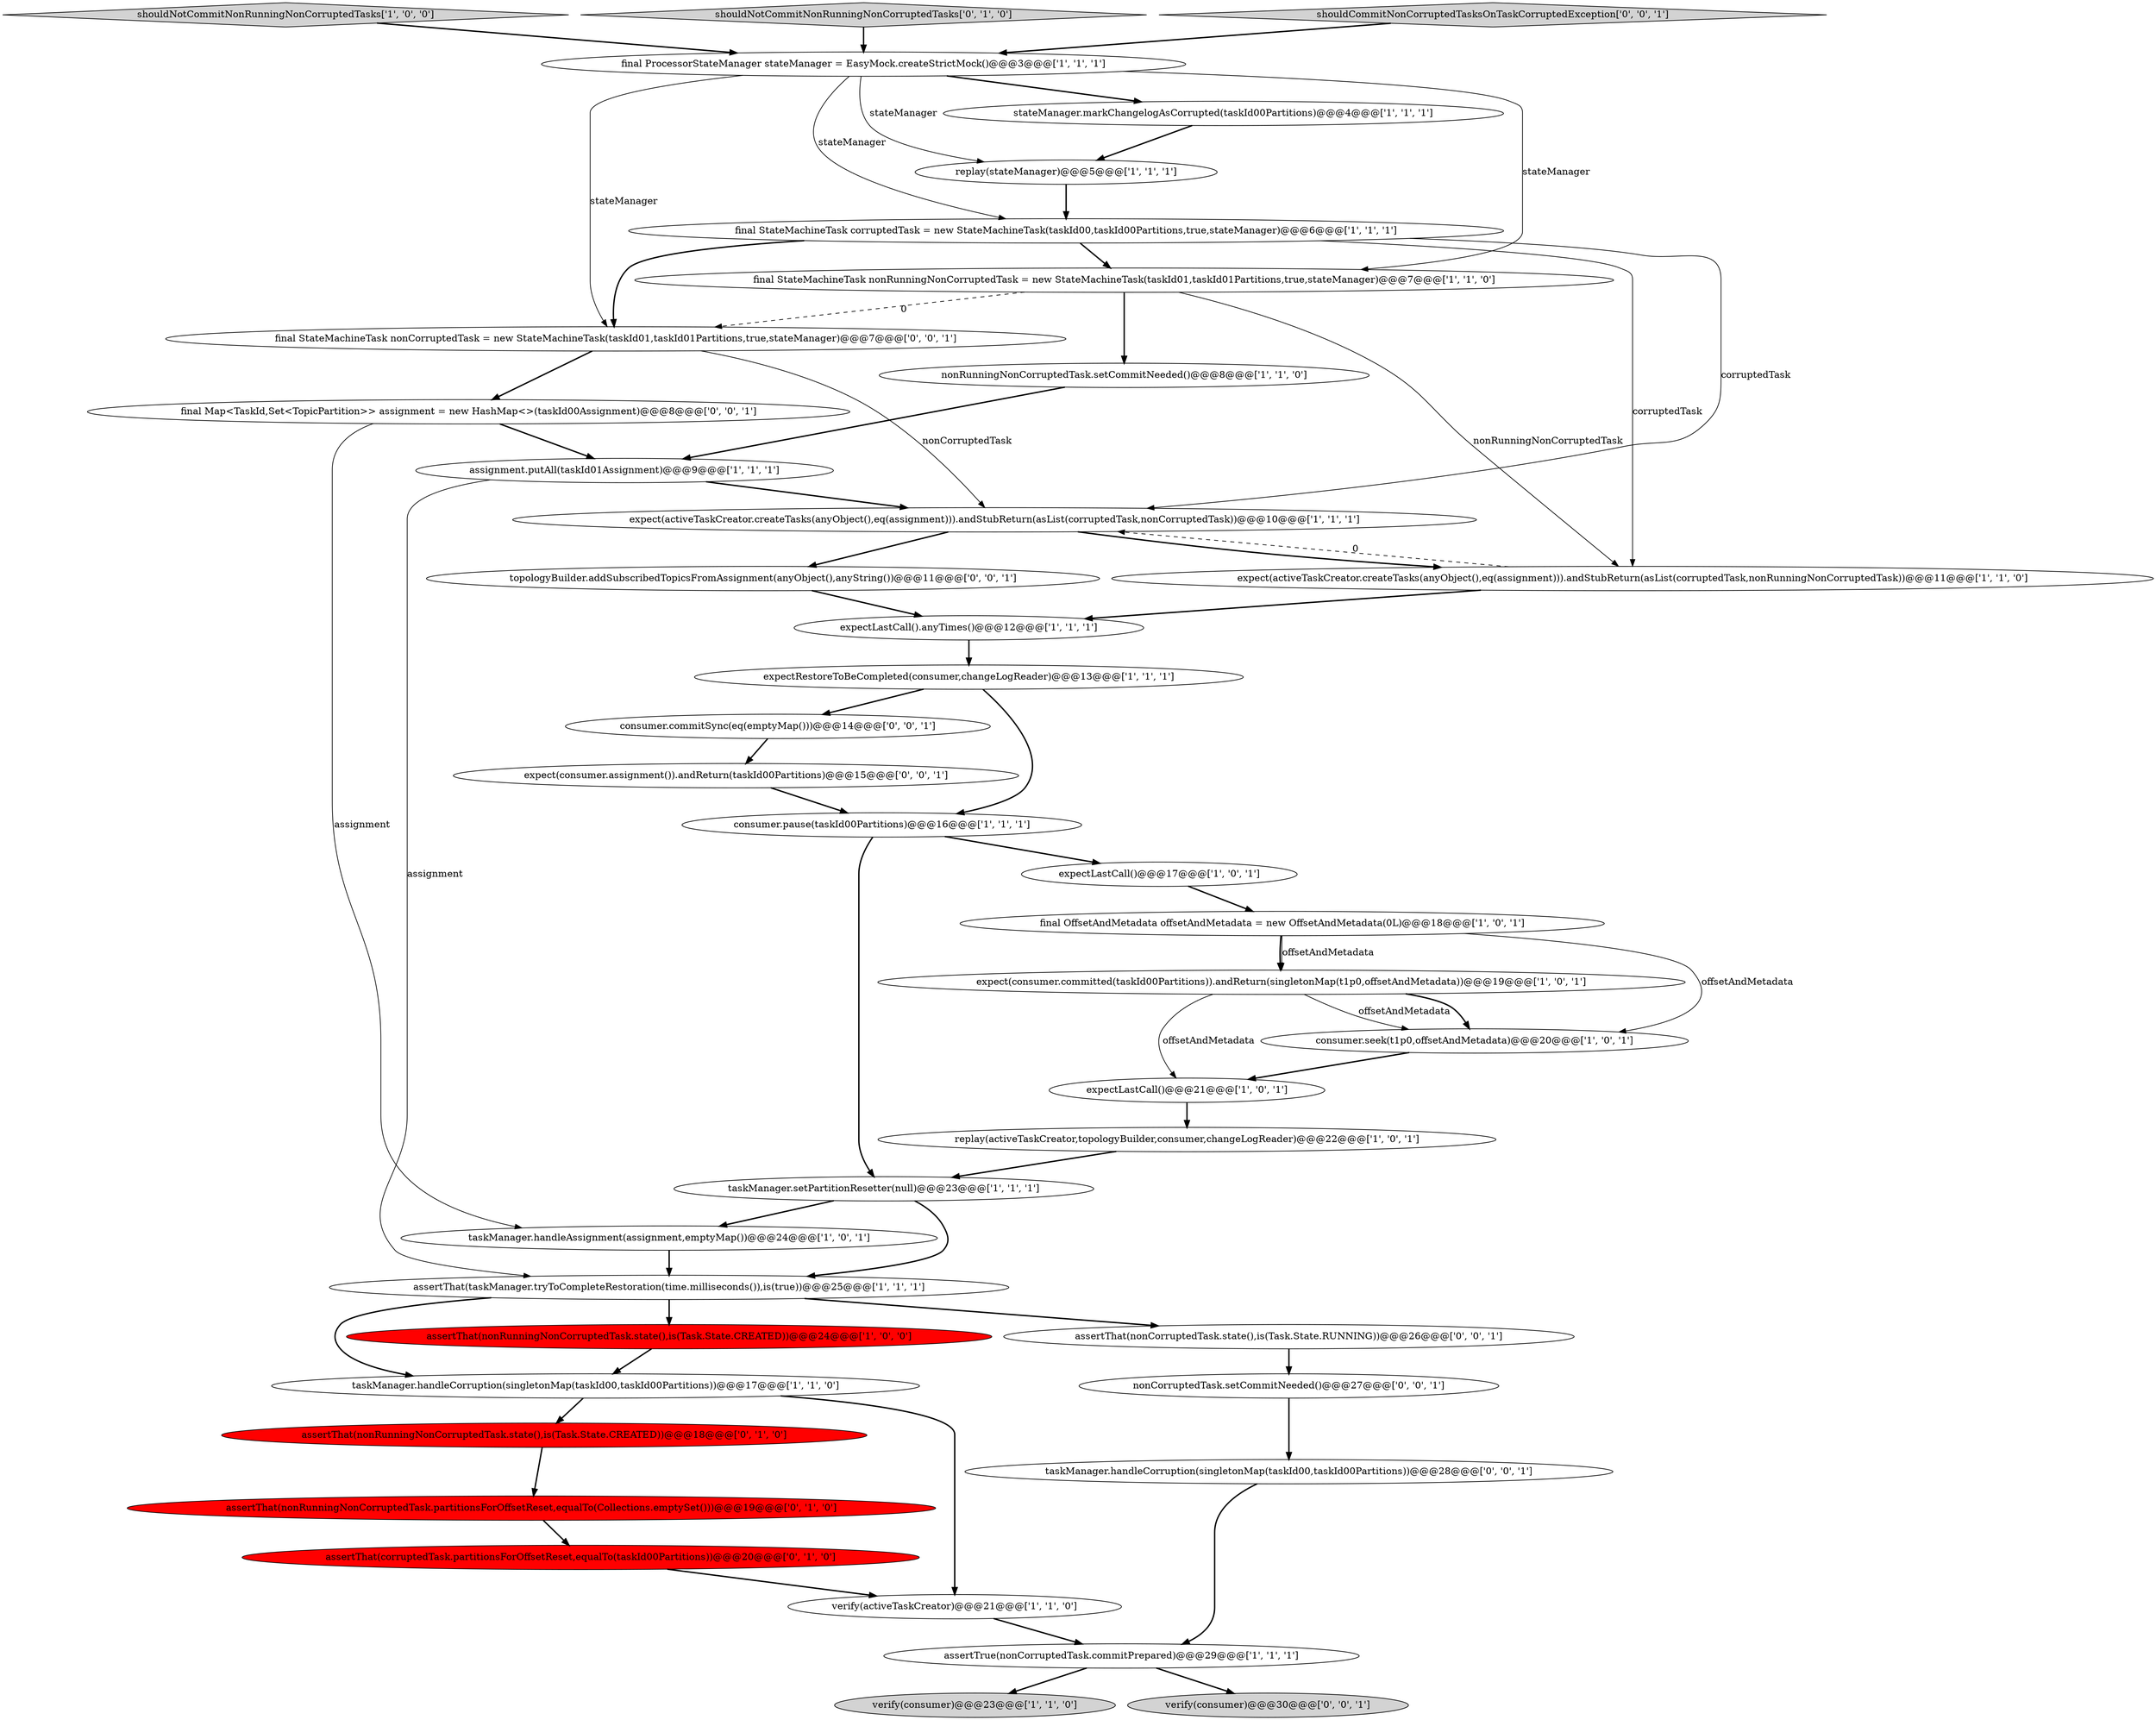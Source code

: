 digraph {
16 [style = filled, label = "taskManager.setPartitionResetter(null)@@@23@@@['1', '1', '1']", fillcolor = white, shape = ellipse image = "AAA0AAABBB1BBB"];
25 [style = filled, label = "expect(consumer.committed(taskId00Partitions)).andReturn(singletonMap(t1p0,offsetAndMetadata))@@@19@@@['1', '0', '1']", fillcolor = white, shape = ellipse image = "AAA0AAABBB1BBB"];
8 [style = filled, label = "expectLastCall()@@@17@@@['1', '0', '1']", fillcolor = white, shape = ellipse image = "AAA0AAABBB1BBB"];
3 [style = filled, label = "final StateMachineTask corruptedTask = new StateMachineTask(taskId00,taskId00Partitions,true,stateManager)@@@6@@@['1', '1', '1']", fillcolor = white, shape = ellipse image = "AAA0AAABBB1BBB"];
9 [style = filled, label = "final StateMachineTask nonRunningNonCorruptedTask = new StateMachineTask(taskId01,taskId01Partitions,true,stateManager)@@@7@@@['1', '1', '0']", fillcolor = white, shape = ellipse image = "AAA0AAABBB1BBB"];
15 [style = filled, label = "shouldNotCommitNonRunningNonCorruptedTasks['1', '0', '0']", fillcolor = lightgray, shape = diamond image = "AAA0AAABBB1BBB"];
39 [style = filled, label = "nonCorruptedTask.setCommitNeeded()@@@27@@@['0', '0', '1']", fillcolor = white, shape = ellipse image = "AAA0AAABBB3BBB"];
22 [style = filled, label = "final OffsetAndMetadata offsetAndMetadata = new OffsetAndMetadata(0L)@@@18@@@['1', '0', '1']", fillcolor = white, shape = ellipse image = "AAA0AAABBB1BBB"];
40 [style = filled, label = "expect(consumer.assignment()).andReturn(taskId00Partitions)@@@15@@@['0', '0', '1']", fillcolor = white, shape = ellipse image = "AAA0AAABBB3BBB"];
23 [style = filled, label = "verify(activeTaskCreator)@@@21@@@['1', '1', '0']", fillcolor = white, shape = ellipse image = "AAA0AAABBB1BBB"];
29 [style = filled, label = "assertThat(nonRunningNonCorruptedTask.partitionsForOffsetReset,equalTo(Collections.emptySet()))@@@19@@@['0', '1', '0']", fillcolor = red, shape = ellipse image = "AAA1AAABBB2BBB"];
33 [style = filled, label = "final StateMachineTask nonCorruptedTask = new StateMachineTask(taskId01,taskId01Partitions,true,stateManager)@@@7@@@['0', '0', '1']", fillcolor = white, shape = ellipse image = "AAA0AAABBB3BBB"];
18 [style = filled, label = "expectLastCall().anyTimes()@@@12@@@['1', '1', '1']", fillcolor = white, shape = ellipse image = "AAA0AAABBB1BBB"];
0 [style = filled, label = "replay(stateManager)@@@5@@@['1', '1', '1']", fillcolor = white, shape = ellipse image = "AAA0AAABBB1BBB"];
28 [style = filled, label = "assertThat(corruptedTask.partitionsForOffsetReset,equalTo(taskId00Partitions))@@@20@@@['0', '1', '0']", fillcolor = red, shape = ellipse image = "AAA1AAABBB2BBB"];
5 [style = filled, label = "consumer.seek(t1p0,offsetAndMetadata)@@@20@@@['1', '0', '1']", fillcolor = white, shape = ellipse image = "AAA0AAABBB1BBB"];
12 [style = filled, label = "verify(consumer)@@@23@@@['1', '1', '0']", fillcolor = lightgray, shape = ellipse image = "AAA0AAABBB1BBB"];
1 [style = filled, label = "expect(activeTaskCreator.createTasks(anyObject(),eq(assignment))).andStubReturn(asList(corruptedTask,nonRunningNonCorruptedTask))@@@11@@@['1', '1', '0']", fillcolor = white, shape = ellipse image = "AAA0AAABBB1BBB"];
2 [style = filled, label = "expectLastCall()@@@21@@@['1', '0', '1']", fillcolor = white, shape = ellipse image = "AAA0AAABBB1BBB"];
17 [style = filled, label = "stateManager.markChangelogAsCorrupted(taskId00Partitions)@@@4@@@['1', '1', '1']", fillcolor = white, shape = ellipse image = "AAA0AAABBB1BBB"];
27 [style = filled, label = "shouldNotCommitNonRunningNonCorruptedTasks['0', '1', '0']", fillcolor = lightgray, shape = diamond image = "AAA0AAABBB2BBB"];
7 [style = filled, label = "assertTrue(nonCorruptedTask.commitPrepared)@@@29@@@['1', '1', '1']", fillcolor = white, shape = ellipse image = "AAA0AAABBB1BBB"];
26 [style = filled, label = "expect(activeTaskCreator.createTasks(anyObject(),eq(assignment))).andStubReturn(asList(corruptedTask,nonCorruptedTask))@@@10@@@['1', '1', '1']", fillcolor = white, shape = ellipse image = "AAA0AAABBB1BBB"];
13 [style = filled, label = "expectRestoreToBeCompleted(consumer,changeLogReader)@@@13@@@['1', '1', '1']", fillcolor = white, shape = ellipse image = "AAA0AAABBB1BBB"];
38 [style = filled, label = "consumer.commitSync(eq(emptyMap()))@@@14@@@['0', '0', '1']", fillcolor = white, shape = ellipse image = "AAA0AAABBB3BBB"];
14 [style = filled, label = "final ProcessorStateManager stateManager = EasyMock.createStrictMock()@@@3@@@['1', '1', '1']", fillcolor = white, shape = ellipse image = "AAA0AAABBB1BBB"];
4 [style = filled, label = "consumer.pause(taskId00Partitions)@@@16@@@['1', '1', '1']", fillcolor = white, shape = ellipse image = "AAA0AAABBB1BBB"];
30 [style = filled, label = "assertThat(nonRunningNonCorruptedTask.state(),is(Task.State.CREATED))@@@18@@@['0', '1', '0']", fillcolor = red, shape = ellipse image = "AAA1AAABBB2BBB"];
35 [style = filled, label = "assertThat(nonCorruptedTask.state(),is(Task.State.RUNNING))@@@26@@@['0', '0', '1']", fillcolor = white, shape = ellipse image = "AAA0AAABBB3BBB"];
36 [style = filled, label = "taskManager.handleCorruption(singletonMap(taskId00,taskId00Partitions))@@@28@@@['0', '0', '1']", fillcolor = white, shape = ellipse image = "AAA0AAABBB3BBB"];
24 [style = filled, label = "assignment.putAll(taskId01Assignment)@@@9@@@['1', '1', '1']", fillcolor = white, shape = ellipse image = "AAA0AAABBB1BBB"];
6 [style = filled, label = "taskManager.handleCorruption(singletonMap(taskId00,taskId00Partitions))@@@17@@@['1', '1', '0']", fillcolor = white, shape = ellipse image = "AAA0AAABBB1BBB"];
21 [style = filled, label = "assertThat(taskManager.tryToCompleteRestoration(time.milliseconds()),is(true))@@@25@@@['1', '1', '1']", fillcolor = white, shape = ellipse image = "AAA0AAABBB1BBB"];
37 [style = filled, label = "shouldCommitNonCorruptedTasksOnTaskCorruptedException['0', '0', '1']", fillcolor = lightgray, shape = diamond image = "AAA0AAABBB3BBB"];
20 [style = filled, label = "nonRunningNonCorruptedTask.setCommitNeeded()@@@8@@@['1', '1', '0']", fillcolor = white, shape = ellipse image = "AAA0AAABBB1BBB"];
32 [style = filled, label = "final Map<TaskId,Set<TopicPartition>> assignment = new HashMap<>(taskId00Assignment)@@@8@@@['0', '0', '1']", fillcolor = white, shape = ellipse image = "AAA0AAABBB3BBB"];
31 [style = filled, label = "topologyBuilder.addSubscribedTopicsFromAssignment(anyObject(),anyString())@@@11@@@['0', '0', '1']", fillcolor = white, shape = ellipse image = "AAA0AAABBB3BBB"];
34 [style = filled, label = "verify(consumer)@@@30@@@['0', '0', '1']", fillcolor = lightgray, shape = ellipse image = "AAA0AAABBB3BBB"];
19 [style = filled, label = "assertThat(nonRunningNonCorruptedTask.state(),is(Task.State.CREATED))@@@24@@@['1', '0', '0']", fillcolor = red, shape = ellipse image = "AAA1AAABBB1BBB"];
10 [style = filled, label = "taskManager.handleAssignment(assignment,emptyMap())@@@24@@@['1', '0', '1']", fillcolor = white, shape = ellipse image = "AAA0AAABBB1BBB"];
11 [style = filled, label = "replay(activeTaskCreator,topologyBuilder,consumer,changeLogReader)@@@22@@@['1', '0', '1']", fillcolor = white, shape = ellipse image = "AAA0AAABBB1BBB"];
40->4 [style = bold, label=""];
0->3 [style = bold, label=""];
11->16 [style = bold, label=""];
22->25 [style = bold, label=""];
3->26 [style = solid, label="corruptedTask"];
21->19 [style = bold, label=""];
15->14 [style = bold, label=""];
21->6 [style = bold, label=""];
27->14 [style = bold, label=""];
16->10 [style = bold, label=""];
7->12 [style = bold, label=""];
14->0 [style = solid, label="stateManager"];
14->33 [style = solid, label="stateManager"];
6->23 [style = bold, label=""];
1->26 [style = dashed, label="0"];
26->1 [style = bold, label=""];
14->9 [style = solid, label="stateManager"];
35->39 [style = bold, label=""];
14->17 [style = bold, label=""];
9->20 [style = bold, label=""];
1->18 [style = bold, label=""];
31->18 [style = bold, label=""];
10->21 [style = bold, label=""];
3->33 [style = bold, label=""];
19->6 [style = bold, label=""];
30->29 [style = bold, label=""];
8->22 [style = bold, label=""];
9->33 [style = dashed, label="0"];
29->28 [style = bold, label=""];
25->2 [style = solid, label="offsetAndMetadata"];
3->9 [style = bold, label=""];
24->26 [style = bold, label=""];
37->14 [style = bold, label=""];
5->2 [style = bold, label=""];
26->31 [style = bold, label=""];
14->3 [style = solid, label="stateManager"];
32->10 [style = solid, label="assignment"];
17->0 [style = bold, label=""];
7->34 [style = bold, label=""];
22->25 [style = solid, label="offsetAndMetadata"];
36->7 [style = bold, label=""];
28->23 [style = bold, label=""];
25->5 [style = solid, label="offsetAndMetadata"];
16->21 [style = bold, label=""];
18->13 [style = bold, label=""];
9->1 [style = solid, label="nonRunningNonCorruptedTask"];
4->8 [style = bold, label=""];
25->5 [style = bold, label=""];
33->32 [style = bold, label=""];
13->38 [style = bold, label=""];
3->1 [style = solid, label="corruptedTask"];
23->7 [style = bold, label=""];
22->5 [style = solid, label="offsetAndMetadata"];
24->21 [style = solid, label="assignment"];
21->35 [style = bold, label=""];
20->24 [style = bold, label=""];
38->40 [style = bold, label=""];
32->24 [style = bold, label=""];
39->36 [style = bold, label=""];
2->11 [style = bold, label=""];
4->16 [style = bold, label=""];
33->26 [style = solid, label="nonCorruptedTask"];
13->4 [style = bold, label=""];
6->30 [style = bold, label=""];
}
